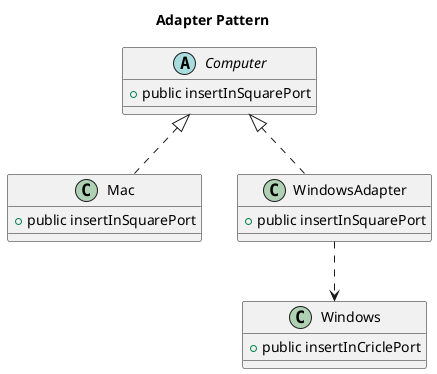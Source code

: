 @startuml
title Adapter Pattern
abstract class Computer {
    + public insertInSquarePort
}

class Windows {
    + public insertInCriclePort
}

class Mac {
    + public insertInSquarePort
}

class WindowsAdapter {
    + public insertInSquarePort
}

Computer <|.. WindowsAdapter
Computer <|.. Mac

WindowsAdapter ..> Windows
@enduml